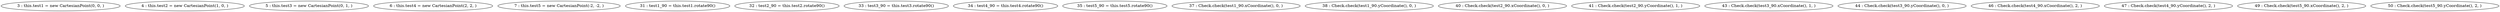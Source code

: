 digraph G {
"3 : this.test1 = new CartesianPoint(0, 0, )"
"4 : this.test2 = new CartesianPoint(1, 0, )"
"5 : this.test3 = new CartesianPoint(0, 1, )"
"6 : this.test4 = new CartesianPoint(2, 2, )"
"7 : this.test5 = new CartesianPoint(-2, -2, )"
"31 : test1_90 = this.test1.rotate90()"
"32 : test2_90 = this.test2.rotate90()"
"33 : test3_90 = this.test3.rotate90()"
"34 : test4_90 = this.test4.rotate90()"
"35 : test5_90 = this.test5.rotate90()"
"37 : Check.check(test1_90.xCoordinate(), 0, )"
"38 : Check.check(test1_90.yCoordinate(), 0, )"
"40 : Check.check(test2_90.xCoordinate(), 0, )"
"41 : Check.check(test2_90.yCoordinate(), 1, )"
"43 : Check.check(test3_90.xCoordinate(), 1, )"
"44 : Check.check(test3_90.yCoordinate(), 0, )"
"46 : Check.check(test4_90.xCoordinate(), 2, )"
"47 : Check.check(test4_90.yCoordinate(), 2, )"
"49 : Check.check(test5_90.xCoordinate(), 2, )"
"50 : Check.check(test5_90.yCoordinate(), 2, )"
}